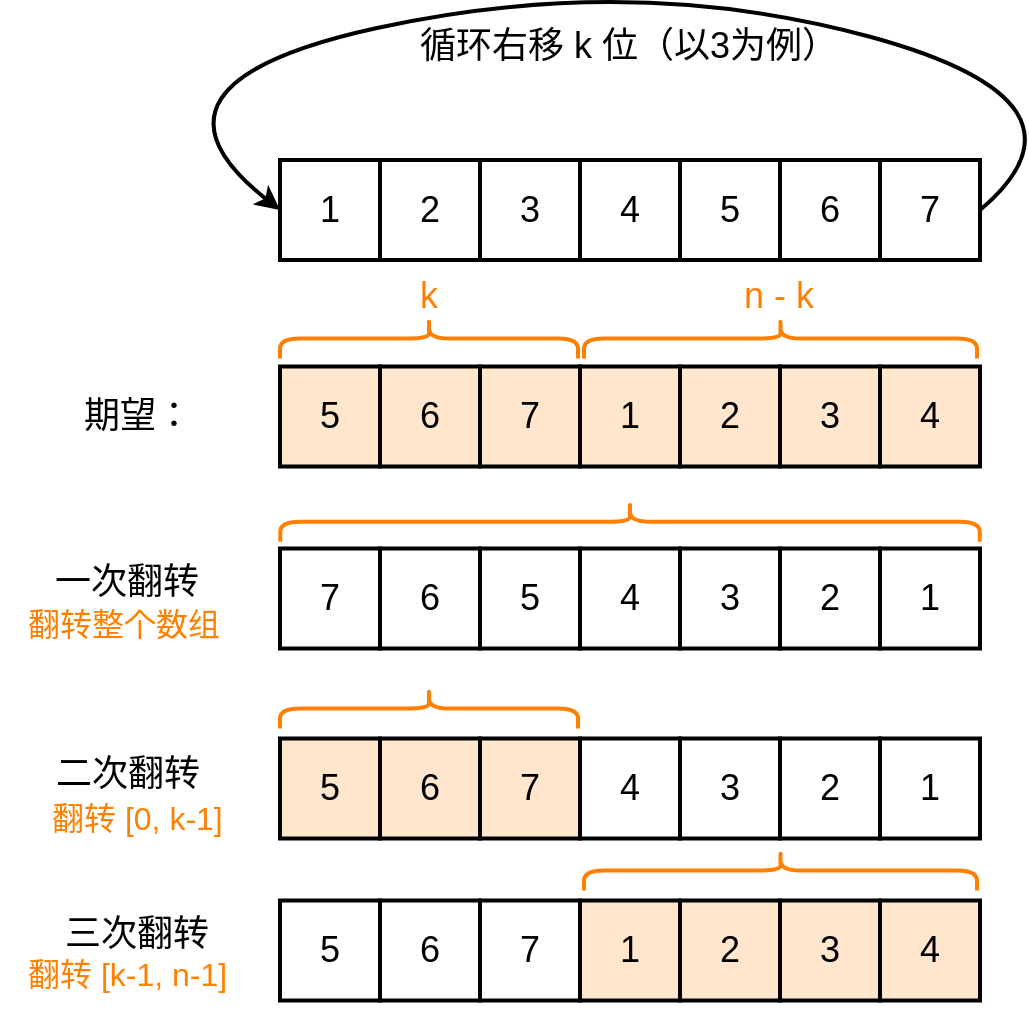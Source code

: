 <mxfile version="14.2.9" type="github">
  <diagram id="gcL-pFoFFDe1WDN_9Emu" name="第 1 页">
    <mxGraphModel dx="1070" dy="1062" grid="0" gridSize="10" guides="1" tooltips="1" connect="1" arrows="1" fold="1" page="0" pageScale="1" pageWidth="827" pageHeight="1169" math="0" shadow="0">
      <root>
        <mxCell id="0" />
        <mxCell id="1" parent="0" />
        <mxCell id="JDEyH5Uhc1ROleR4axz9-3" value="1" style="rounded=0;whiteSpace=wrap;html=1;strokeWidth=2;fontSize=18;" vertex="1" parent="1">
          <mxGeometry x="107" y="230" width="50" height="50" as="geometry" />
        </mxCell>
        <mxCell id="JDEyH5Uhc1ROleR4axz9-4" value="2" style="rounded=0;whiteSpace=wrap;html=1;strokeWidth=2;fontSize=18;" vertex="1" parent="1">
          <mxGeometry x="157" y="230" width="50" height="50" as="geometry" />
        </mxCell>
        <mxCell id="JDEyH5Uhc1ROleR4axz9-5" value="5" style="rounded=0;whiteSpace=wrap;html=1;strokeWidth=2;fontSize=18;" vertex="1" parent="1">
          <mxGeometry x="307" y="230" width="50" height="50" as="geometry" />
        </mxCell>
        <mxCell id="JDEyH5Uhc1ROleR4axz9-6" value="6" style="rounded=0;whiteSpace=wrap;html=1;strokeWidth=2;fontSize=18;" vertex="1" parent="1">
          <mxGeometry x="357" y="230" width="50" height="50" as="geometry" />
        </mxCell>
        <mxCell id="JDEyH5Uhc1ROleR4axz9-7" value="4" style="rounded=0;whiteSpace=wrap;html=1;strokeWidth=2;fontSize=18;" vertex="1" parent="1">
          <mxGeometry x="257" y="230" width="50" height="50" as="geometry" />
        </mxCell>
        <mxCell id="JDEyH5Uhc1ROleR4axz9-8" value="3" style="rounded=0;whiteSpace=wrap;html=1;strokeWidth=2;fontSize=18;" vertex="1" parent="1">
          <mxGeometry x="207" y="230" width="50" height="50" as="geometry" />
        </mxCell>
        <mxCell id="JDEyH5Uhc1ROleR4axz9-9" value="7" style="rounded=0;whiteSpace=wrap;html=1;strokeWidth=2;fontSize=18;" vertex="1" parent="1">
          <mxGeometry x="407" y="230" width="50" height="50" as="geometry" />
        </mxCell>
        <mxCell id="JDEyH5Uhc1ROleR4axz9-10" value="" style="curved=1;endArrow=classic;html=1;strokeWidth=2;exitX=1;exitY=0.5;exitDx=0;exitDy=0;entryX=0;entryY=0.5;entryDx=0;entryDy=0;" edge="1" parent="1" source="JDEyH5Uhc1ROleR4axz9-9" target="JDEyH5Uhc1ROleR4axz9-3">
          <mxGeometry width="50" height="50" relative="1" as="geometry">
            <mxPoint x="-10" y="266" as="sourcePoint" />
            <mxPoint x="40" y="216" as="targetPoint" />
            <Array as="points">
              <mxPoint x="521" y="201" />
              <mxPoint x="284" y="136" />
              <mxPoint x="27" y="192" />
            </Array>
          </mxGeometry>
        </mxCell>
        <mxCell id="JDEyH5Uhc1ROleR4axz9-11" value="循环右移 k 位（以3为例）" style="edgeLabel;html=1;align=center;verticalAlign=middle;resizable=0;points=[];labelBackgroundColor=none;fontSize=18;" vertex="1" connectable="0" parent="JDEyH5Uhc1ROleR4axz9-10">
          <mxGeometry x="-0.033" y="14" relative="1" as="geometry">
            <mxPoint x="-0.62" y="21.93" as="offset" />
          </mxGeometry>
        </mxCell>
        <mxCell id="JDEyH5Uhc1ROleR4axz9-12" value="5" style="rounded=0;whiteSpace=wrap;html=1;strokeWidth=2;fontSize=18;fillColor=#FFE6CC;" vertex="1" parent="1">
          <mxGeometry x="107" y="333.25" width="50" height="50" as="geometry" />
        </mxCell>
        <mxCell id="JDEyH5Uhc1ROleR4axz9-13" value="6" style="rounded=0;whiteSpace=wrap;html=1;strokeWidth=2;fontSize=18;fillColor=#FFE6CC;" vertex="1" parent="1">
          <mxGeometry x="157" y="333.25" width="50" height="50" as="geometry" />
        </mxCell>
        <mxCell id="JDEyH5Uhc1ROleR4axz9-14" value="2" style="rounded=0;whiteSpace=wrap;html=1;strokeWidth=2;fontSize=18;fillColor=#FFE6CC;" vertex="1" parent="1">
          <mxGeometry x="307" y="333.25" width="50" height="50" as="geometry" />
        </mxCell>
        <mxCell id="JDEyH5Uhc1ROleR4axz9-15" value="3" style="rounded=0;whiteSpace=wrap;html=1;strokeWidth=2;fontSize=18;fillColor=#FFE6CC;" vertex="1" parent="1">
          <mxGeometry x="357" y="333.25" width="50" height="50" as="geometry" />
        </mxCell>
        <mxCell id="JDEyH5Uhc1ROleR4axz9-16" value="1" style="rounded=0;whiteSpace=wrap;html=1;strokeWidth=2;fontSize=18;fillColor=#FFE6CC;" vertex="1" parent="1">
          <mxGeometry x="257" y="333.25" width="50" height="50" as="geometry" />
        </mxCell>
        <mxCell id="JDEyH5Uhc1ROleR4axz9-17" value="7" style="rounded=0;whiteSpace=wrap;html=1;strokeWidth=2;fontSize=18;fillColor=#FFE6CC;" vertex="1" parent="1">
          <mxGeometry x="207" y="333.25" width="50" height="50" as="geometry" />
        </mxCell>
        <mxCell id="JDEyH5Uhc1ROleR4axz9-18" value="4" style="rounded=0;whiteSpace=wrap;html=1;strokeWidth=2;fontSize=18;fillColor=#FFE6CC;" vertex="1" parent="1">
          <mxGeometry x="407" y="333.25" width="50" height="50" as="geometry" />
        </mxCell>
        <mxCell id="JDEyH5Uhc1ROleR4axz9-24" value="" style="shape=curlyBracket;whiteSpace=wrap;html=1;rounded=1;labelBackgroundColor=none;fillColor=#FFE6CC;fontSize=18;strokeWidth=2;rotation=90;strokeColor=#FF8000;" vertex="1" parent="1">
          <mxGeometry x="171.5" y="244.75" width="20" height="149" as="geometry" />
        </mxCell>
        <mxCell id="JDEyH5Uhc1ROleR4axz9-25" value="期望：" style="text;html=1;strokeColor=none;fillColor=none;align=center;verticalAlign=middle;whiteSpace=wrap;rounded=0;labelBackgroundColor=none;fontSize=18;" vertex="1" parent="1">
          <mxGeometry x="-13.5" y="342.25" width="98" height="32" as="geometry" />
        </mxCell>
        <mxCell id="JDEyH5Uhc1ROleR4axz9-27" value="k" style="text;html=1;strokeColor=none;fillColor=none;align=center;verticalAlign=middle;whiteSpace=wrap;rounded=0;labelBackgroundColor=none;fontSize=18;fontColor=#FF8000;" vertex="1" parent="1">
          <mxGeometry x="144" y="282" width="75" height="32" as="geometry" />
        </mxCell>
        <mxCell id="JDEyH5Uhc1ROleR4axz9-32" value="" style="shape=curlyBracket;whiteSpace=wrap;html=1;rounded=1;labelBackgroundColor=none;fillColor=#FFE6CC;fontSize=18;strokeWidth=2;rotation=90;strokeColor=#FF8000;" vertex="1" parent="1">
          <mxGeometry x="347.25" y="221" width="20" height="196.5" as="geometry" />
        </mxCell>
        <mxCell id="JDEyH5Uhc1ROleR4axz9-33" value="n - k" style="text;html=1;strokeColor=none;fillColor=none;align=center;verticalAlign=middle;whiteSpace=wrap;rounded=0;labelBackgroundColor=none;fontSize=18;fontColor=#FF8000;" vertex="1" parent="1">
          <mxGeometry x="318.75" y="282" width="75" height="32" as="geometry" />
        </mxCell>
        <mxCell id="JDEyH5Uhc1ROleR4axz9-34" value="7" style="rounded=0;whiteSpace=wrap;html=1;strokeWidth=2;fontSize=18;fillColor=#FFFFFF;" vertex="1" parent="1">
          <mxGeometry x="107" y="424.25" width="50" height="50" as="geometry" />
        </mxCell>
        <mxCell id="JDEyH5Uhc1ROleR4axz9-35" value="6" style="rounded=0;whiteSpace=wrap;html=1;strokeWidth=2;fontSize=18;fillColor=#FFFFFF;" vertex="1" parent="1">
          <mxGeometry x="157" y="424.25" width="50" height="50" as="geometry" />
        </mxCell>
        <mxCell id="JDEyH5Uhc1ROleR4axz9-36" value="3" style="rounded=0;whiteSpace=wrap;html=1;strokeWidth=2;fontSize=18;" vertex="1" parent="1">
          <mxGeometry x="307" y="424.25" width="50" height="50" as="geometry" />
        </mxCell>
        <mxCell id="JDEyH5Uhc1ROleR4axz9-37" value="2" style="rounded=0;whiteSpace=wrap;html=1;strokeWidth=2;fontSize=18;" vertex="1" parent="1">
          <mxGeometry x="357" y="424.25" width="50" height="50" as="geometry" />
        </mxCell>
        <mxCell id="JDEyH5Uhc1ROleR4axz9-38" value="4" style="rounded=0;whiteSpace=wrap;html=1;strokeWidth=2;fontSize=18;" vertex="1" parent="1">
          <mxGeometry x="257" y="424.25" width="50" height="50" as="geometry" />
        </mxCell>
        <mxCell id="JDEyH5Uhc1ROleR4axz9-39" value="5" style="rounded=0;whiteSpace=wrap;html=1;strokeWidth=2;fontSize=18;fillColor=#FFFFFF;" vertex="1" parent="1">
          <mxGeometry x="207" y="424.25" width="50" height="50" as="geometry" />
        </mxCell>
        <mxCell id="JDEyH5Uhc1ROleR4axz9-40" value="1" style="rounded=0;whiteSpace=wrap;html=1;strokeWidth=2;fontSize=18;" vertex="1" parent="1">
          <mxGeometry x="407" y="424.25" width="50" height="50" as="geometry" />
        </mxCell>
        <mxCell id="JDEyH5Uhc1ROleR4axz9-41" value="" style="shape=curlyBracket;whiteSpace=wrap;html=1;rounded=1;labelBackgroundColor=none;fillColor=#FFE6CC;fontSize=18;strokeWidth=2;rotation=90;strokeColor=#FF8000;" vertex="1" parent="1">
          <mxGeometry x="272" y="236" width="20" height="349.75" as="geometry" />
        </mxCell>
        <mxCell id="JDEyH5Uhc1ROleR4axz9-42" value="一次翻转" style="text;html=1;strokeColor=none;fillColor=none;align=center;verticalAlign=middle;whiteSpace=wrap;rounded=0;labelBackgroundColor=none;fontSize=18;" vertex="1" parent="1">
          <mxGeometry x="-33" y="409.25" width="127" height="62.75" as="geometry" />
        </mxCell>
        <mxCell id="JDEyH5Uhc1ROleR4axz9-46" value="5" style="rounded=0;whiteSpace=wrap;html=1;strokeWidth=2;fontSize=18;fillColor=#FFE6CC;" vertex="1" parent="1">
          <mxGeometry x="107" y="519.25" width="50" height="50" as="geometry" />
        </mxCell>
        <mxCell id="JDEyH5Uhc1ROleR4axz9-47" value="6" style="rounded=0;whiteSpace=wrap;html=1;strokeWidth=2;fontSize=18;fillColor=#FFE6CC;" vertex="1" parent="1">
          <mxGeometry x="157" y="519.25" width="50" height="50" as="geometry" />
        </mxCell>
        <mxCell id="JDEyH5Uhc1ROleR4axz9-48" value="3" style="rounded=0;whiteSpace=wrap;html=1;strokeWidth=2;fontSize=18;" vertex="1" parent="1">
          <mxGeometry x="307" y="519.25" width="50" height="50" as="geometry" />
        </mxCell>
        <mxCell id="JDEyH5Uhc1ROleR4axz9-49" value="2" style="rounded=0;whiteSpace=wrap;html=1;strokeWidth=2;fontSize=18;" vertex="1" parent="1">
          <mxGeometry x="357" y="519.25" width="50" height="50" as="geometry" />
        </mxCell>
        <mxCell id="JDEyH5Uhc1ROleR4axz9-50" value="4" style="rounded=0;whiteSpace=wrap;html=1;strokeWidth=2;fontSize=18;" vertex="1" parent="1">
          <mxGeometry x="257" y="519.25" width="50" height="50" as="geometry" />
        </mxCell>
        <mxCell id="JDEyH5Uhc1ROleR4axz9-51" value="7" style="rounded=0;whiteSpace=wrap;html=1;strokeWidth=2;fontSize=18;fillColor=#FFE6CC;" vertex="1" parent="1">
          <mxGeometry x="207" y="519.25" width="50" height="50" as="geometry" />
        </mxCell>
        <mxCell id="JDEyH5Uhc1ROleR4axz9-52" value="1" style="rounded=0;whiteSpace=wrap;html=1;strokeWidth=2;fontSize=18;" vertex="1" parent="1">
          <mxGeometry x="407" y="519.25" width="50" height="50" as="geometry" />
        </mxCell>
        <mxCell id="JDEyH5Uhc1ROleR4axz9-53" value="" style="shape=curlyBracket;whiteSpace=wrap;html=1;rounded=1;labelBackgroundColor=none;fillColor=#FFE6CC;fontSize=18;strokeWidth=2;rotation=90;strokeColor=#FF8000;" vertex="1" parent="1">
          <mxGeometry x="171.5" y="429.75" width="20" height="149" as="geometry" />
        </mxCell>
        <mxCell id="JDEyH5Uhc1ROleR4axz9-54" value="二次翻转" style="text;html=1;strokeColor=none;fillColor=none;align=center;verticalAlign=middle;whiteSpace=wrap;rounded=0;labelBackgroundColor=none;fontSize=18;" vertex="1" parent="1">
          <mxGeometry x="-18.5" y="521" width="98" height="32" as="geometry" />
        </mxCell>
        <mxCell id="JDEyH5Uhc1ROleR4axz9-56" value="5" style="rounded=0;whiteSpace=wrap;html=1;strokeWidth=2;fontSize=18;fillColor=#FFFFFF;" vertex="1" parent="1">
          <mxGeometry x="107" y="600.25" width="50" height="50" as="geometry" />
        </mxCell>
        <mxCell id="JDEyH5Uhc1ROleR4axz9-57" value="6" style="rounded=0;whiteSpace=wrap;html=1;strokeWidth=2;fontSize=18;fillColor=#FFFFFF;" vertex="1" parent="1">
          <mxGeometry x="157" y="600.25" width="50" height="50" as="geometry" />
        </mxCell>
        <mxCell id="JDEyH5Uhc1ROleR4axz9-58" value="2" style="rounded=0;whiteSpace=wrap;html=1;strokeWidth=2;fontSize=18;fillColor=#FFE6CC;" vertex="1" parent="1">
          <mxGeometry x="307" y="600.25" width="50" height="50" as="geometry" />
        </mxCell>
        <mxCell id="JDEyH5Uhc1ROleR4axz9-59" value="3" style="rounded=0;whiteSpace=wrap;html=1;strokeWidth=2;fontSize=18;fillColor=#FFE6CC;" vertex="1" parent="1">
          <mxGeometry x="357" y="600.25" width="50" height="50" as="geometry" />
        </mxCell>
        <mxCell id="JDEyH5Uhc1ROleR4axz9-60" value="1" style="rounded=0;whiteSpace=wrap;html=1;strokeWidth=2;fontSize=18;fillColor=#FFE6CC;" vertex="1" parent="1">
          <mxGeometry x="257" y="600.25" width="50" height="50" as="geometry" />
        </mxCell>
        <mxCell id="JDEyH5Uhc1ROleR4axz9-61" value="7" style="rounded=0;whiteSpace=wrap;html=1;strokeWidth=2;fontSize=18;fillColor=#FFFFFF;" vertex="1" parent="1">
          <mxGeometry x="207" y="600.25" width="50" height="50" as="geometry" />
        </mxCell>
        <mxCell id="JDEyH5Uhc1ROleR4axz9-62" value="4" style="rounded=0;whiteSpace=wrap;html=1;strokeWidth=2;fontSize=18;fillColor=#FFE6CC;" vertex="1" parent="1">
          <mxGeometry x="407" y="600.25" width="50" height="50" as="geometry" />
        </mxCell>
        <mxCell id="JDEyH5Uhc1ROleR4axz9-64" value="三次翻转" style="text;html=1;strokeColor=none;fillColor=none;align=center;verticalAlign=middle;whiteSpace=wrap;rounded=0;labelBackgroundColor=none;fontSize=18;" vertex="1" parent="1">
          <mxGeometry x="-23" y="601" width="117" height="32" as="geometry" />
        </mxCell>
        <mxCell id="JDEyH5Uhc1ROleR4axz9-65" value="" style="shape=curlyBracket;whiteSpace=wrap;html=1;rounded=1;labelBackgroundColor=none;fillColor=#FFE6CC;fontSize=18;strokeWidth=2;rotation=90;strokeColor=#FF8000;" vertex="1" parent="1">
          <mxGeometry x="347.25" y="487" width="20" height="196.5" as="geometry" />
        </mxCell>
        <mxCell id="JDEyH5Uhc1ROleR4axz9-67" value="&lt;meta charset=&quot;utf-8&quot; style=&quot;font-size: 16px;&quot;&gt;&lt;span style=&quot;font-family: helvetica; font-size: 16px; font-style: normal; font-weight: 400; letter-spacing: normal; text-align: center; text-indent: 0px; text-transform: none; word-spacing: 0px; display: inline; float: none;&quot;&gt;翻转整个数组&lt;/span&gt;" style="text;whiteSpace=wrap;html=1;fontSize=16;fontColor=#FF8000;labelBackgroundColor=none;" vertex="1" parent="1">
          <mxGeometry x="-21" y="445.75" width="101" height="36" as="geometry" />
        </mxCell>
        <mxCell id="JDEyH5Uhc1ROleR4axz9-68" value="&lt;span style=&quot;font-family: &amp;#34;helvetica&amp;#34; ; font-size: 16px ; font-style: normal ; font-weight: 400 ; letter-spacing: normal ; text-align: center ; text-indent: 0px ; text-transform: none ; word-spacing: 0px ; display: inline ; float: none&quot;&gt;翻转 [k-1, n-1]&lt;/span&gt;" style="text;whiteSpace=wrap;html=1;fontSize=16;fontColor=#FF8000;labelBackgroundColor=none;" vertex="1" parent="1">
          <mxGeometry x="-21" y="621" width="110.75" height="32" as="geometry" />
        </mxCell>
        <mxCell id="JDEyH5Uhc1ROleR4axz9-69" value="&lt;span style=&quot;font-family: &amp;#34;helvetica&amp;#34; ; font-size: 16px ; font-style: normal ; font-weight: 400 ; letter-spacing: normal ; text-align: center ; text-indent: 0px ; text-transform: none ; word-spacing: 0px ; display: inline ; float: none&quot;&gt;翻转&amp;nbsp;&lt;/span&gt;&lt;span style=&quot;font-family: &amp;#34;helvetica&amp;#34; ; text-align: center&quot;&gt;[0, k-1]&lt;/span&gt;" style="text;whiteSpace=wrap;html=1;fontSize=16;fontColor=#FF8000;labelBackgroundColor=none;" vertex="1" parent="1">
          <mxGeometry x="-9" y="542.75" width="103" height="36" as="geometry" />
        </mxCell>
      </root>
    </mxGraphModel>
  </diagram>
</mxfile>
